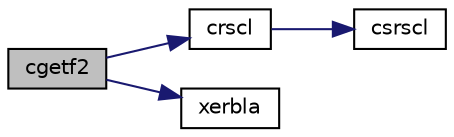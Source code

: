 digraph "cgetf2"
{
 // LATEX_PDF_SIZE
  edge [fontname="Helvetica",fontsize="10",labelfontname="Helvetica",labelfontsize="10"];
  node [fontname="Helvetica",fontsize="10",shape=record];
  rankdir="LR";
  Node1 [label="cgetf2",height=0.2,width=0.4,color="black", fillcolor="grey75", style="filled", fontcolor="black",tooltip="CGETF2 computes the LU factorization of a general m-by-n matrix using partial pivoting with row inter..."];
  Node1 -> Node2 [color="midnightblue",fontsize="10",style="solid",fontname="Helvetica"];
  Node2 [label="crscl",height=0.2,width=0.4,color="black", fillcolor="white", style="filled",URL="$crscl_8f.html#a47be23a45786b9e8146c8e2b601a4b03",tooltip="CRSCL multiplies a vector by the reciprocal of a real scalar."];
  Node2 -> Node3 [color="midnightblue",fontsize="10",style="solid",fontname="Helvetica"];
  Node3 [label="csrscl",height=0.2,width=0.4,color="black", fillcolor="white", style="filled",URL="$csrscl_8f.html#a505a9b690770eee5797b3efdd8ce89a6",tooltip="CSRSCL multiplies a vector by the reciprocal of a real scalar."];
  Node1 -> Node4 [color="midnightblue",fontsize="10",style="solid",fontname="Helvetica"];
  Node4 [label="xerbla",height=0.2,width=0.4,color="black", fillcolor="white", style="filled",URL="$xerbla_8f.html#a377ee61015baf8dea7770b3a404b1c07",tooltip="XERBLA"];
}
